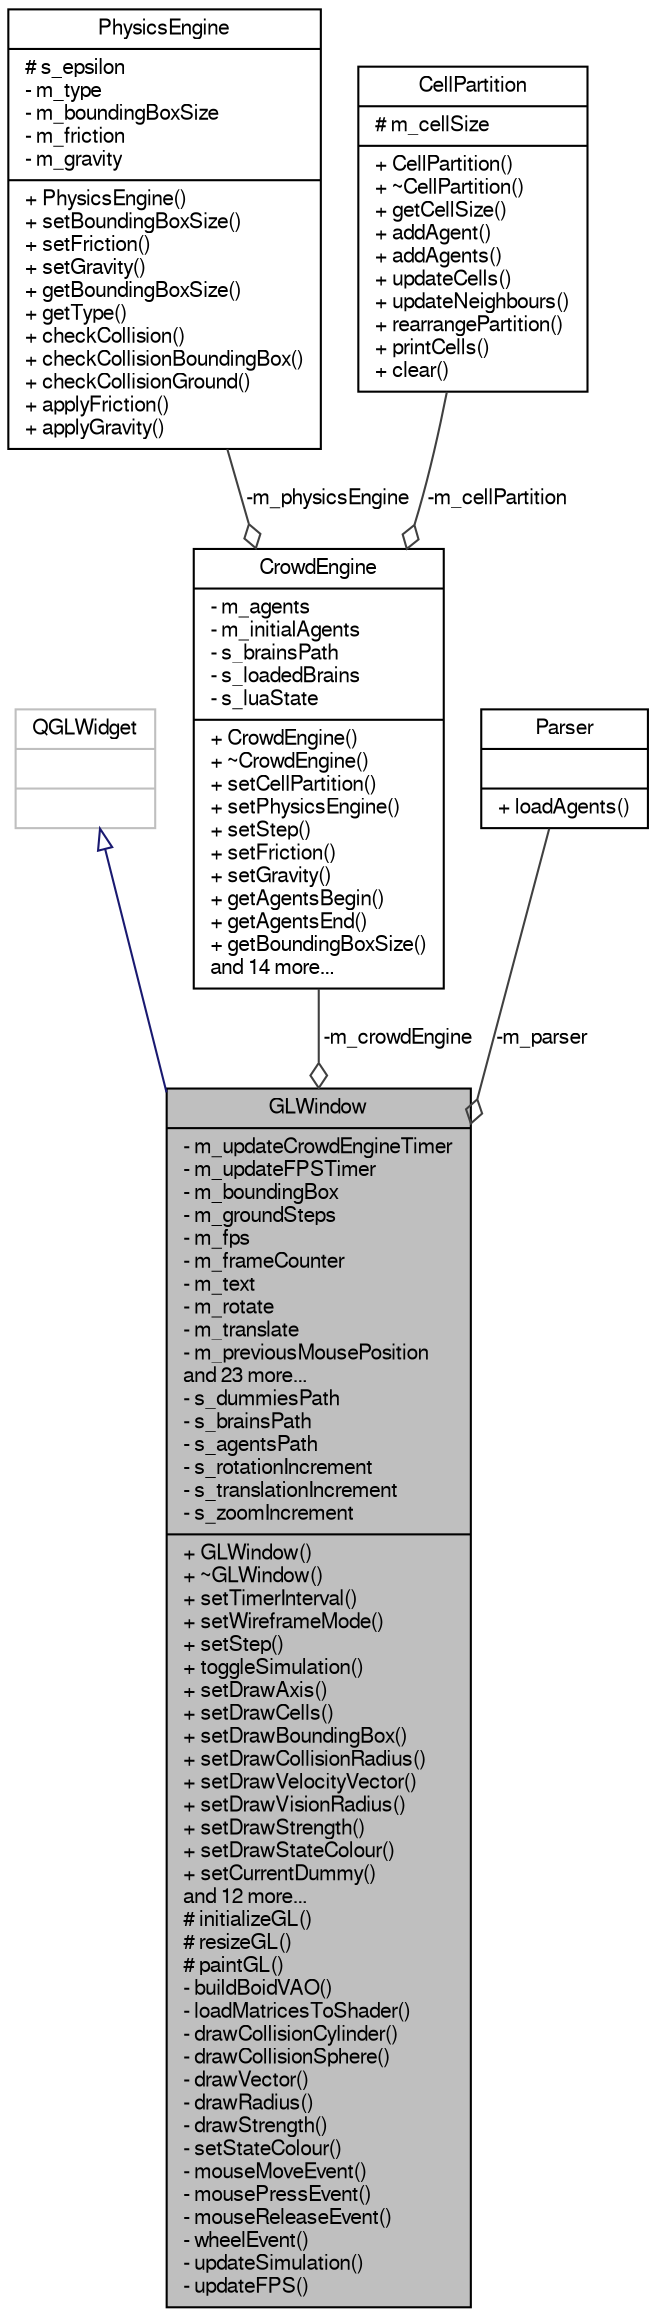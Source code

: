 digraph "GLWindow"
{
  edge [fontname="FreeSans",fontsize="10",labelfontname="FreeSans",labelfontsize="10"];
  node [fontname="FreeSans",fontsize="10",shape=record];
  Node1 [label="{GLWindow\n|- m_updateCrowdEngineTimer\l- m_updateFPSTimer\l- m_boundingBox\l- m_groundSteps\l- m_fps\l- m_frameCounter\l- m_text\l- m_rotate\l- m_translate\l- m_previousMousePosition\land 23 more...\l- s_dummiesPath\l- s_brainsPath\l- s_agentsPath\l- s_rotationIncrement\l- s_translationIncrement\l- s_zoomIncrement\l|+ GLWindow()\l+ ~GLWindow()\l+ setTimerInterval()\l+ setWireframeMode()\l+ setStep()\l+ toggleSimulation()\l+ setDrawAxis()\l+ setDrawCells()\l+ setDrawBoundingBox()\l+ setDrawCollisionRadius()\l+ setDrawVelocityVector()\l+ setDrawVisionRadius()\l+ setDrawStrength()\l+ setDrawStateColour()\l+ setCurrentDummy()\land 12 more...\l# initializeGL()\l# resizeGL()\l# paintGL()\l- buildBoidVAO()\l- loadMatricesToShader()\l- drawCollisionCylinder()\l- drawCollisionSphere()\l- drawVector()\l- drawRadius()\l- drawStrength()\l- setStateColour()\l- mouseMoveEvent()\l- mousePressEvent()\l- mouseReleaseEvent()\l- wheelEvent()\l- updateSimulation()\l- updateFPS()\l}",height=0.2,width=0.4,color="black", fillcolor="grey75", style="filled" fontcolor="black"];
  Node2 -> Node1 [dir="back",color="midnightblue",fontsize="10",style="solid",arrowtail="onormal",fontname="FreeSans"];
  Node2 [label="{QGLWidget\n||}",height=0.2,width=0.4,color="grey75", fillcolor="white", style="filled"];
  Node3 -> Node1 [color="grey25",fontsize="10",style="solid",label=" -m_crowdEngine" ,arrowhead="odiamond",fontname="FreeSans"];
  Node3 [label="{CrowdEngine\n|- m_agents\l- m_initialAgents\l- s_brainsPath\l- s_loadedBrains\l- s_luaState\l|+ CrowdEngine()\l+ ~CrowdEngine()\l+ setCellPartition()\l+ setPhysicsEngine()\l+ setStep()\l+ setFriction()\l+ setGravity()\l+ getAgentsBegin()\l+ getAgentsEnd()\l+ getBoundingBoxSize()\land 14 more...\l}",height=0.2,width=0.4,color="black", fillcolor="white", style="filled",URL="$class_crowd_engine.html",tooltip="This is the core class of the application. It is the abstract virtual world; it stores the agents and..."];
  Node4 -> Node3 [color="grey25",fontsize="10",style="solid",label=" -m_physicsEngine" ,arrowhead="odiamond",fontname="FreeSans"];
  Node4 [label="{PhysicsEngine\n|# s_epsilon\l- m_type\l- m_boundingBoxSize\l- m_friction\l- m_gravity\l|+ PhysicsEngine()\l+ setBoundingBoxSize()\l+ setFriction()\l+ setGravity()\l+ getBoundingBoxSize()\l+ getType()\l+ checkCollision()\l+ checkCollisionBoundingBox()\l+ checkCollisionGround()\l+ applyFriction()\l+ applyGravity()\l}",height=0.2,width=0.4,color="black", fillcolor="white", style="filled",URL="$class_physics_engine.html",tooltip="This abstract class represents the interface of a physics engine, which is the responsible of handle ..."];
  Node5 -> Node3 [color="grey25",fontsize="10",style="solid",label=" -m_cellPartition" ,arrowhead="odiamond",fontname="FreeSans"];
  Node5 [label="{CellPartition\n|# m_cellSize\l|+ CellPartition()\l+ ~CellPartition()\l+ getCellSize()\l+ addAgent()\l+ addAgents()\l+ updateCells()\l+ updateNeighbours()\l+ rearrangePartition()\l+ printCells()\l+ clear()\l}",height=0.2,width=0.4,color="black", fillcolor="white", style="filled",URL="$class_cell_partition.html",tooltip="Abstract class which defines the interface of a cell partition mechanism. This is essential for handl..."];
  Node6 -> Node1 [color="grey25",fontsize="10",style="solid",label=" -m_parser" ,arrowhead="odiamond",fontname="FreeSans"];
  Node6 [label="{Parser\n||+ loadAgents()\l}",height=0.2,width=0.4,color="black", fillcolor="white", style="filled",URL="$class_parser.html",tooltip="This abstract class represents the interface of a parser to load agents from files with different for..."];
}
